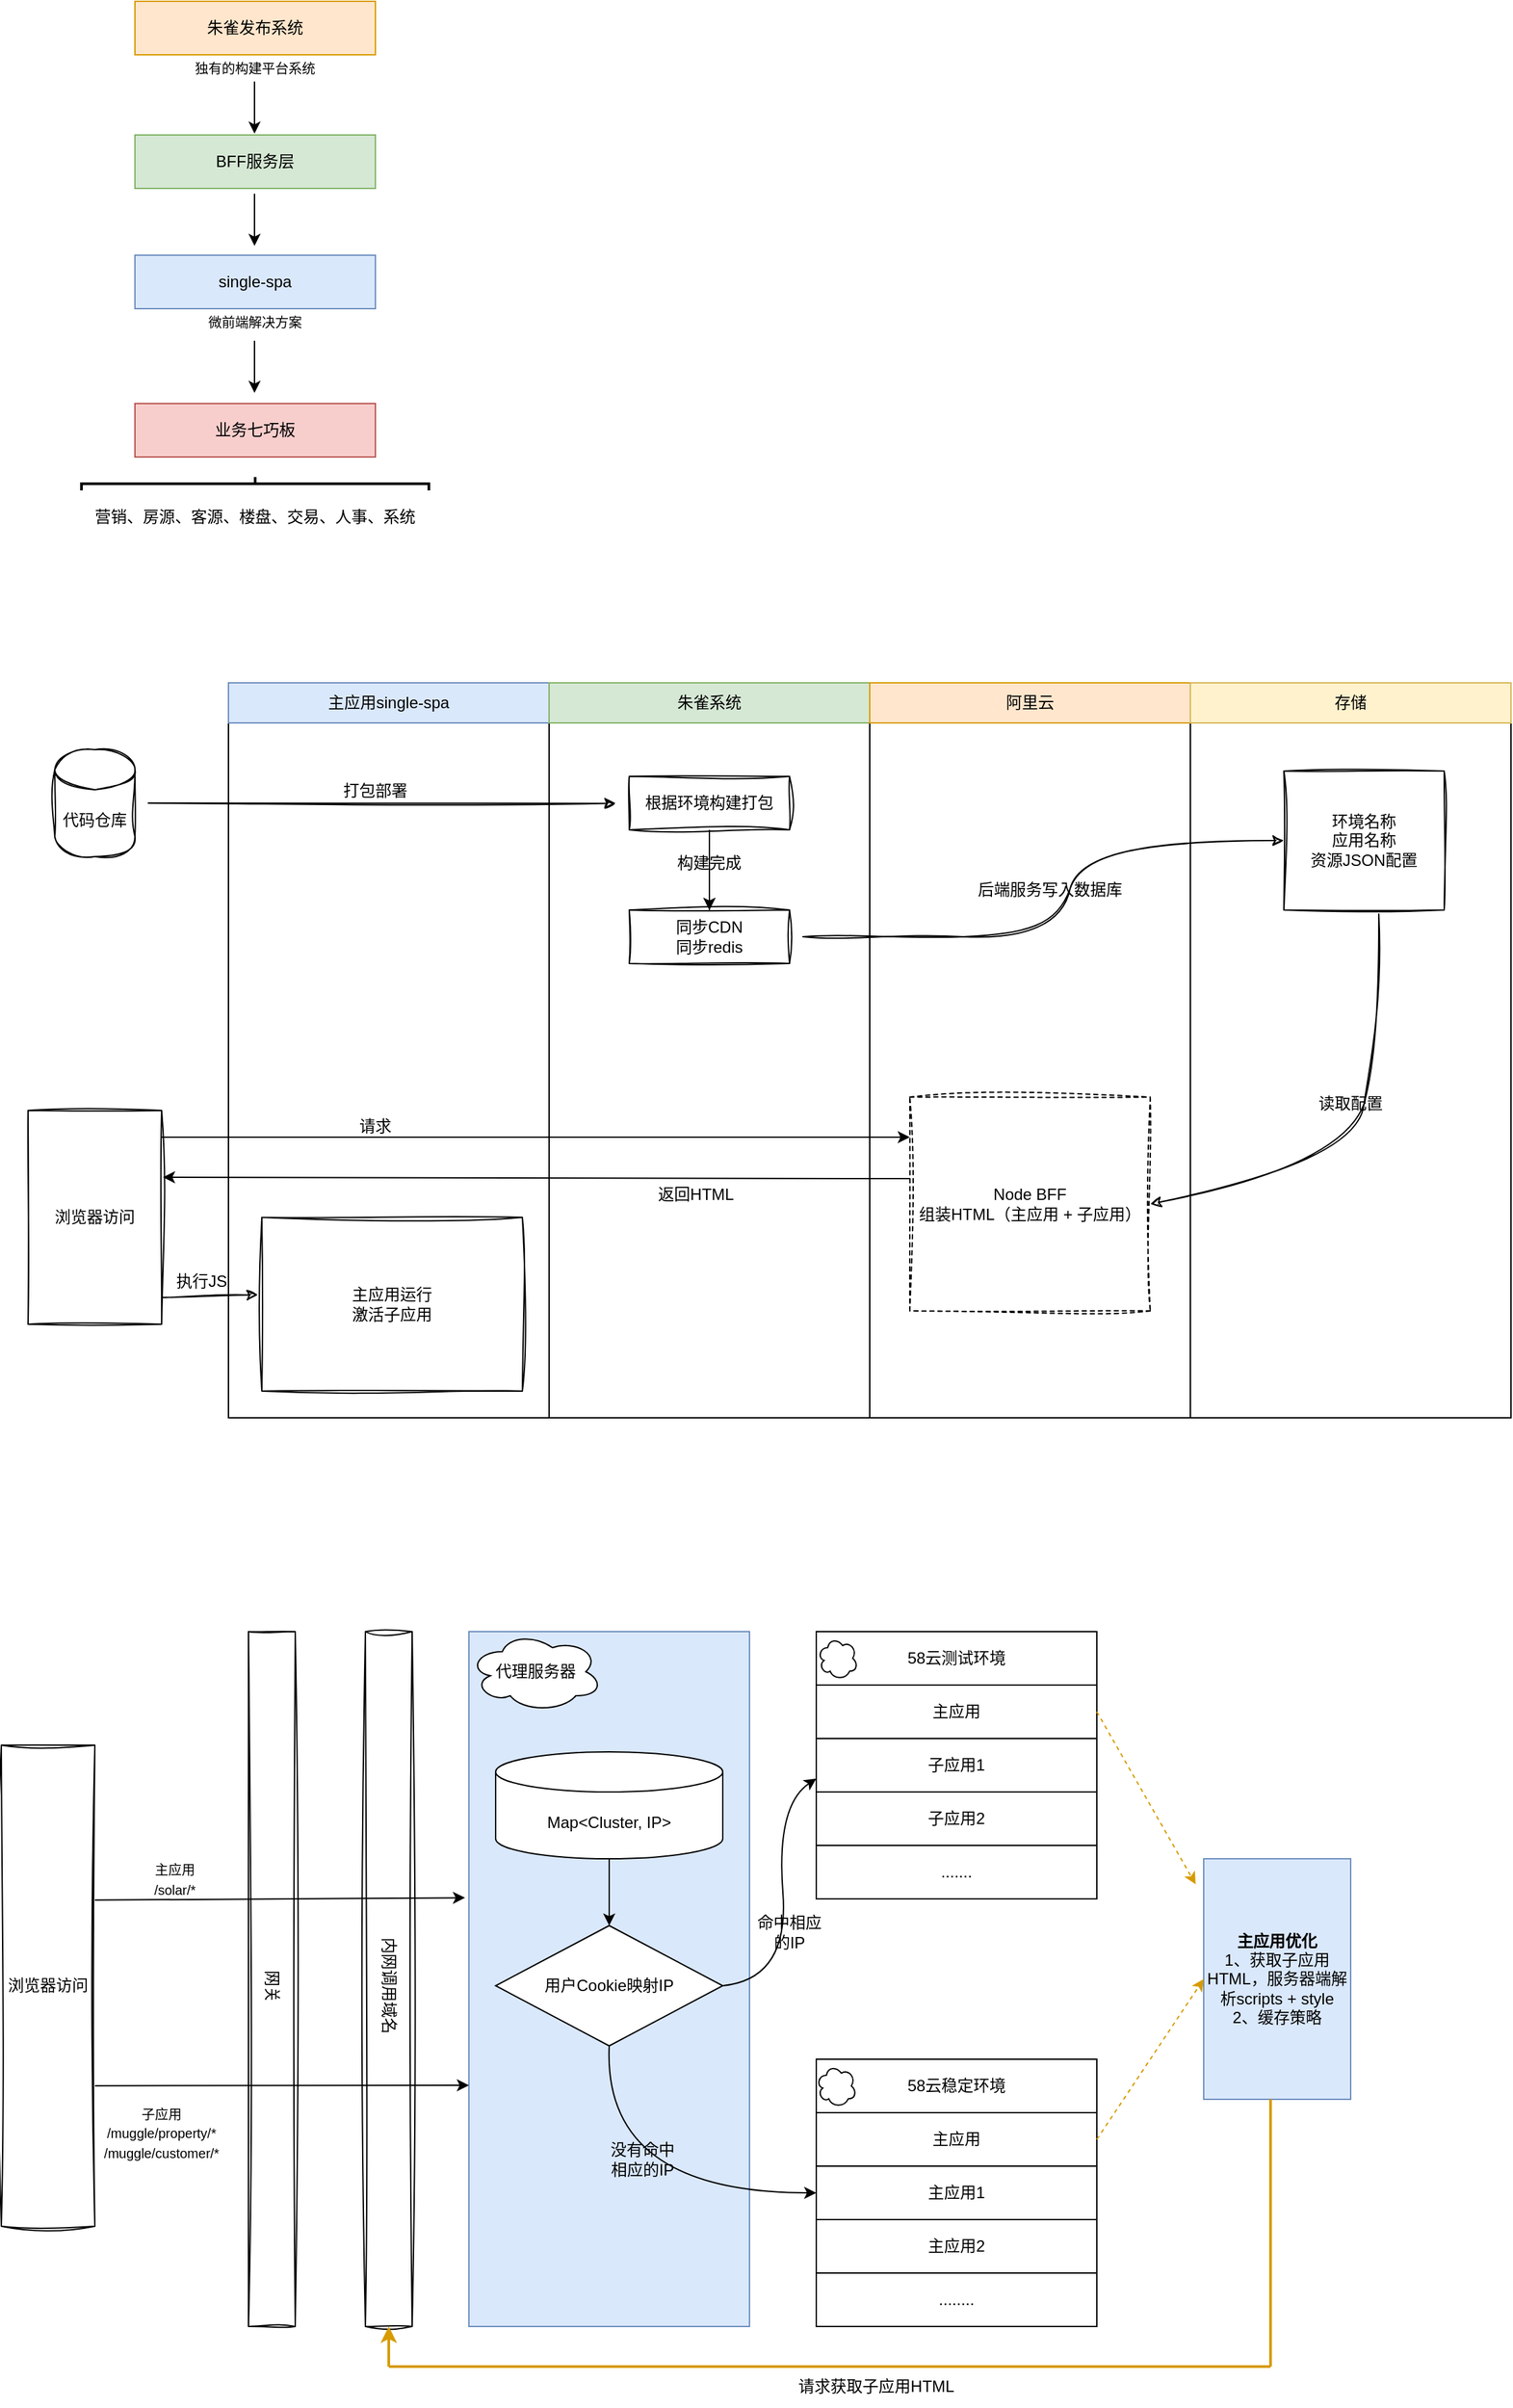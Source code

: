 <mxfile version="22.1.4" type="github">
  <diagram name="第 1 页" id="lnpWrrS2kmTIMfeJqNq4">
    <mxGraphModel dx="1434" dy="910" grid="1" gridSize="10" guides="1" tooltips="1" connect="1" arrows="1" fold="1" page="1" pageScale="1" pageWidth="1654" pageHeight="2336" math="0" shadow="0">
      <root>
        <mxCell id="0" />
        <mxCell id="1" parent="0" />
        <mxCell id="U7PHfJZk1O9fnKTGtjuX-1" value="single-spa" style="rounded=0;whiteSpace=wrap;html=1;fillColor=#dae8fc;strokeColor=#6c8ebf;" vertex="1" parent="1">
          <mxGeometry x="290" y="270" width="180" height="40" as="geometry" />
        </mxCell>
        <mxCell id="U7PHfJZk1O9fnKTGtjuX-2" value="&lt;font style=&quot;font-size: 10px;&quot;&gt;微前端解决方案&lt;/font&gt;" style="text;html=1;strokeColor=none;fillColor=none;align=center;verticalAlign=middle;whiteSpace=wrap;rounded=0;" vertex="1" parent="1">
          <mxGeometry x="325" y="305" width="110" height="30" as="geometry" />
        </mxCell>
        <mxCell id="U7PHfJZk1O9fnKTGtjuX-3" value="" style="endArrow=classic;html=1;rounded=0;exitX=0.409;exitY=1.033;exitDx=0;exitDy=0;exitPerimeter=0;" edge="1" parent="1">
          <mxGeometry width="50" height="50" relative="1" as="geometry">
            <mxPoint x="379.5" y="334" as="sourcePoint" />
            <mxPoint x="379.51" y="373.01" as="targetPoint" />
          </mxGeometry>
        </mxCell>
        <mxCell id="U7PHfJZk1O9fnKTGtjuX-4" value="业务七巧板" style="rounded=0;whiteSpace=wrap;html=1;fillColor=#f8cecc;strokeColor=#b85450;" vertex="1" parent="1">
          <mxGeometry x="290" y="381" width="180" height="40" as="geometry" />
        </mxCell>
        <mxCell id="U7PHfJZk1O9fnKTGtjuX-5" value="" style="strokeWidth=2;html=1;shape=mxgraph.flowchart.annotation_2;align=left;labelPosition=right;pointerEvents=1;rotation=90;" vertex="1" parent="1">
          <mxGeometry x="375" y="311" width="10" height="260" as="geometry" />
        </mxCell>
        <mxCell id="U7PHfJZk1O9fnKTGtjuX-6" value="营销、房源、客源、楼盘、交易、人事、系统" style="text;html=1;strokeColor=none;fillColor=none;align=center;verticalAlign=middle;whiteSpace=wrap;rounded=0;" vertex="1" parent="1">
          <mxGeometry x="230" y="451" width="300" height="30" as="geometry" />
        </mxCell>
        <mxCell id="U7PHfJZk1O9fnKTGtjuX-7" value="BFF服务层" style="rounded=0;whiteSpace=wrap;html=1;fillColor=#d5e8d4;strokeColor=#82b366;" vertex="1" parent="1">
          <mxGeometry x="290" y="180" width="180" height="40" as="geometry" />
        </mxCell>
        <mxCell id="U7PHfJZk1O9fnKTGtjuX-8" value="" style="endArrow=classic;html=1;rounded=0;exitX=0.409;exitY=1.033;exitDx=0;exitDy=0;exitPerimeter=0;" edge="1" parent="1">
          <mxGeometry width="50" height="50" relative="1" as="geometry">
            <mxPoint x="379.5" y="224" as="sourcePoint" />
            <mxPoint x="379.51" y="263.01" as="targetPoint" />
          </mxGeometry>
        </mxCell>
        <mxCell id="U7PHfJZk1O9fnKTGtjuX-9" value="朱雀发布系统" style="rounded=0;whiteSpace=wrap;html=1;fillColor=#ffe6cc;strokeColor=#d79b00;" vertex="1" parent="1">
          <mxGeometry x="290" y="80" width="180" height="40" as="geometry" />
        </mxCell>
        <mxCell id="U7PHfJZk1O9fnKTGtjuX-10" value="" style="endArrow=classic;html=1;rounded=0;exitX=0.409;exitY=1.033;exitDx=0;exitDy=0;exitPerimeter=0;" edge="1" parent="1">
          <mxGeometry width="50" height="50" relative="1" as="geometry">
            <mxPoint x="379.5" y="140" as="sourcePoint" />
            <mxPoint x="379.51" y="179.01" as="targetPoint" />
          </mxGeometry>
        </mxCell>
        <mxCell id="U7PHfJZk1O9fnKTGtjuX-11" value="&lt;font style=&quot;font-size: 10px;&quot;&gt;独有的构建平台系统&lt;/font&gt;" style="text;html=1;strokeColor=none;fillColor=none;align=center;verticalAlign=middle;whiteSpace=wrap;rounded=0;" vertex="1" parent="1">
          <mxGeometry x="320" y="115" width="120" height="30" as="geometry" />
        </mxCell>
        <mxCell id="U7PHfJZk1O9fnKTGtjuX-12" value="" style="rounded=0;whiteSpace=wrap;html=1;" vertex="1" parent="1">
          <mxGeometry x="360" y="590" width="960" height="550" as="geometry" />
        </mxCell>
        <mxCell id="U7PHfJZk1O9fnKTGtjuX-13" value="" style="rounded=0;whiteSpace=wrap;html=1;" vertex="1" parent="1">
          <mxGeometry x="360" y="590" width="240" height="550" as="geometry" />
        </mxCell>
        <mxCell id="U7PHfJZk1O9fnKTGtjuX-14" value="" style="rounded=0;whiteSpace=wrap;html=1;gradientColor=none;" vertex="1" parent="1">
          <mxGeometry x="600" y="590" width="240" height="550" as="geometry" />
        </mxCell>
        <mxCell id="U7PHfJZk1O9fnKTGtjuX-15" value="" style="rounded=0;whiteSpace=wrap;html=1;" vertex="1" parent="1">
          <mxGeometry x="840" y="590" width="240" height="550" as="geometry" />
        </mxCell>
        <mxCell id="U7PHfJZk1O9fnKTGtjuX-16" value="" style="rounded=0;whiteSpace=wrap;html=1;" vertex="1" parent="1">
          <mxGeometry x="1080" y="590" width="240" height="550" as="geometry" />
        </mxCell>
        <mxCell id="U7PHfJZk1O9fnKTGtjuX-17" value="主应用single-spa" style="text;html=1;strokeColor=#6c8ebf;fillColor=#dae8fc;align=center;verticalAlign=middle;whiteSpace=wrap;rounded=0;" vertex="1" parent="1">
          <mxGeometry x="360" y="590" width="240" height="30" as="geometry" />
        </mxCell>
        <mxCell id="U7PHfJZk1O9fnKTGtjuX-18" value="朱雀系统" style="text;html=1;strokeColor=#82b366;fillColor=#d5e8d4;align=center;verticalAlign=middle;whiteSpace=wrap;rounded=0;" vertex="1" parent="1">
          <mxGeometry x="600" y="590" width="240" height="30" as="geometry" />
        </mxCell>
        <mxCell id="U7PHfJZk1O9fnKTGtjuX-19" value="阿里云" style="text;html=1;strokeColor=#d79b00;fillColor=#ffe6cc;align=center;verticalAlign=middle;whiteSpace=wrap;rounded=0;" vertex="1" parent="1">
          <mxGeometry x="840" y="590" width="240" height="30" as="geometry" />
        </mxCell>
        <mxCell id="U7PHfJZk1O9fnKTGtjuX-20" value="存储" style="text;html=1;strokeColor=#d6b656;fillColor=#fff2cc;align=center;verticalAlign=middle;whiteSpace=wrap;rounded=0;" vertex="1" parent="1">
          <mxGeometry x="1080" y="590" width="240" height="30" as="geometry" />
        </mxCell>
        <mxCell id="U7PHfJZk1O9fnKTGtjuX-21" value="代码仓库" style="shape=cylinder3;whiteSpace=wrap;html=1;boundedLbl=1;backgroundOutline=1;size=15;sketch=1;curveFitting=1;jiggle=2;" vertex="1" parent="1">
          <mxGeometry x="230" y="640" width="60" height="80" as="geometry" />
        </mxCell>
        <mxCell id="U7PHfJZk1O9fnKTGtjuX-22" value="" style="endArrow=classic;html=1;rounded=0;entryX=0.208;entryY=0.164;entryDx=0;entryDy=0;entryPerimeter=0;sketch=1;curveFitting=1;jiggle=2;" edge="1" parent="1" target="U7PHfJZk1O9fnKTGtjuX-14">
          <mxGeometry width="50" height="50" relative="1" as="geometry">
            <mxPoint x="300" y="680" as="sourcePoint" />
            <mxPoint x="350" y="630" as="targetPoint" />
          </mxGeometry>
        </mxCell>
        <mxCell id="U7PHfJZk1O9fnKTGtjuX-23" value="根据环境构建打包" style="rounded=0;whiteSpace=wrap;html=1;sketch=1;curveFitting=1;jiggle=2;" vertex="1" parent="1">
          <mxGeometry x="660" y="660" width="120" height="40" as="geometry" />
        </mxCell>
        <mxCell id="U7PHfJZk1O9fnKTGtjuX-24" value="打包部署" style="text;html=1;align=center;verticalAlign=middle;whiteSpace=wrap;rounded=0;" vertex="1" parent="1">
          <mxGeometry x="440" y="656" width="60" height="30" as="geometry" />
        </mxCell>
        <mxCell id="U7PHfJZk1O9fnKTGtjuX-26" value="同步CDN&lt;br&gt;同步redis" style="rounded=0;whiteSpace=wrap;html=1;sketch=1;curveFitting=1;jiggle=2;" vertex="1" parent="1">
          <mxGeometry x="660" y="760" width="120" height="40" as="geometry" />
        </mxCell>
        <mxCell id="U7PHfJZk1O9fnKTGtjuX-27" value="" style="endArrow=classic;html=1;rounded=0;exitX=0.5;exitY=1;exitDx=0;exitDy=0;" edge="1" parent="1" source="U7PHfJZk1O9fnKTGtjuX-23" target="U7PHfJZk1O9fnKTGtjuX-26">
          <mxGeometry width="50" height="50" relative="1" as="geometry">
            <mxPoint x="760" y="740" as="sourcePoint" />
            <mxPoint x="810" y="690" as="targetPoint" />
          </mxGeometry>
        </mxCell>
        <mxCell id="U7PHfJZk1O9fnKTGtjuX-30" value="" style="edgeStyle=orthogonalEdgeStyle;rounded=0;orthogonalLoop=1;jettySize=auto;html=1;" edge="1" parent="1" source="U7PHfJZk1O9fnKTGtjuX-28" target="U7PHfJZk1O9fnKTGtjuX-26">
          <mxGeometry relative="1" as="geometry" />
        </mxCell>
        <mxCell id="U7PHfJZk1O9fnKTGtjuX-28" value="构建完成" style="text;html=1;align=center;verticalAlign=middle;whiteSpace=wrap;rounded=0;" vertex="1" parent="1">
          <mxGeometry x="690" y="710" width="60" height="30" as="geometry" />
        </mxCell>
        <mxCell id="U7PHfJZk1O9fnKTGtjuX-29" value="环境名称&lt;br&gt;应用名称&lt;br&gt;资源JSON配置" style="rounded=0;whiteSpace=wrap;html=1;sketch=1;curveFitting=1;jiggle=2;" vertex="1" parent="1">
          <mxGeometry x="1150" y="656" width="120" height="104" as="geometry" />
        </mxCell>
        <mxCell id="U7PHfJZk1O9fnKTGtjuX-32" value="" style="curved=1;endArrow=classic;html=1;rounded=0;entryX=0;entryY=0.5;entryDx=0;entryDy=0;sketch=1;curveFitting=1;jiggle=2;" edge="1" parent="1" target="U7PHfJZk1O9fnKTGtjuX-29">
          <mxGeometry width="50" height="50" relative="1" as="geometry">
            <mxPoint x="790" y="780" as="sourcePoint" />
            <mxPoint x="840" y="730" as="targetPoint" />
            <Array as="points">
              <mxPoint x="840" y="780" />
              <mxPoint x="980" y="780" />
              <mxPoint x="1000" y="708" />
            </Array>
          </mxGeometry>
        </mxCell>
        <mxCell id="U7PHfJZk1O9fnKTGtjuX-33" value="后端服务写入数据库" style="text;html=1;align=center;verticalAlign=middle;whiteSpace=wrap;rounded=0;" vertex="1" parent="1">
          <mxGeometry x="900" y="730" width="150" height="30" as="geometry" />
        </mxCell>
        <mxCell id="U7PHfJZk1O9fnKTGtjuX-35" value="浏览器访问" style="rounded=0;whiteSpace=wrap;html=1;sketch=1;curveFitting=1;jiggle=2;" vertex="1" parent="1">
          <mxGeometry x="210" y="910" width="100" height="160" as="geometry" />
        </mxCell>
        <mxCell id="U7PHfJZk1O9fnKTGtjuX-36" value="Node BFF&lt;br&gt;组装HTML（主应用 + 子应用）" style="rounded=0;whiteSpace=wrap;html=1;sketch=1;curveFitting=1;jiggle=2;dashed=1;" vertex="1" parent="1">
          <mxGeometry x="870" y="900" width="180" height="160" as="geometry" />
        </mxCell>
        <mxCell id="U7PHfJZk1O9fnKTGtjuX-38" value="" style="curved=1;endArrow=classic;html=1;rounded=0;exitX=0.592;exitY=1.029;exitDx=0;exitDy=0;exitPerimeter=0;entryX=1;entryY=0.5;entryDx=0;entryDy=0;sketch=1;curveFitting=1;jiggle=2;" edge="1" parent="1" source="U7PHfJZk1O9fnKTGtjuX-29" target="U7PHfJZk1O9fnKTGtjuX-36">
          <mxGeometry width="50" height="50" relative="1" as="geometry">
            <mxPoint x="780" y="820" as="sourcePoint" />
            <mxPoint x="830" y="770" as="targetPoint" />
            <Array as="points">
              <mxPoint x="1220" y="860" />
              <mxPoint x="1200" y="950" />
            </Array>
          </mxGeometry>
        </mxCell>
        <mxCell id="U7PHfJZk1O9fnKTGtjuX-39" value="读取配置" style="text;html=1;align=center;verticalAlign=middle;whiteSpace=wrap;rounded=0;" vertex="1" parent="1">
          <mxGeometry x="1125" y="890" width="150" height="30" as="geometry" />
        </mxCell>
        <mxCell id="U7PHfJZk1O9fnKTGtjuX-41" value="" style="endArrow=classic;html=1;rounded=0;entryX=0;entryY=0.25;entryDx=0;entryDy=0;strokeWidth=1;shadow=0;" edge="1" parent="1">
          <mxGeometry width="50" height="50" relative="1" as="geometry">
            <mxPoint x="310" y="930" as="sourcePoint" />
            <mxPoint x="870" y="930" as="targetPoint" />
          </mxGeometry>
        </mxCell>
        <mxCell id="U7PHfJZk1O9fnKTGtjuX-42" value="" style="endArrow=classic;html=1;rounded=0;entryX=1.01;entryY=0.681;entryDx=0;entryDy=0;strokeWidth=1;shadow=0;exitX=0;exitY=0.75;exitDx=0;exitDy=0;entryPerimeter=0;" edge="1" parent="1">
          <mxGeometry width="50" height="50" relative="1" as="geometry">
            <mxPoint x="870" y="961.04" as="sourcePoint" />
            <mxPoint x="311" y="960" as="targetPoint" />
          </mxGeometry>
        </mxCell>
        <mxCell id="U7PHfJZk1O9fnKTGtjuX-43" value="请求" style="text;html=1;align=center;verticalAlign=middle;whiteSpace=wrap;rounded=0;" vertex="1" parent="1">
          <mxGeometry x="440" y="907" width="60" height="30" as="geometry" />
        </mxCell>
        <mxCell id="U7PHfJZk1O9fnKTGtjuX-44" value="返回HTML" style="text;html=1;align=center;verticalAlign=middle;whiteSpace=wrap;rounded=0;" vertex="1" parent="1">
          <mxGeometry x="680" y="958" width="60" height="30" as="geometry" />
        </mxCell>
        <mxCell id="U7PHfJZk1O9fnKTGtjuX-45" value="主应用运行&lt;br&gt;激活子应用" style="rounded=0;whiteSpace=wrap;html=1;sketch=1;curveFitting=1;jiggle=2;" vertex="1" parent="1">
          <mxGeometry x="385" y="990" width="195" height="130" as="geometry" />
        </mxCell>
        <mxCell id="U7PHfJZk1O9fnKTGtjuX-46" value="" style="endArrow=classic;html=1;rounded=0;entryX=-0.015;entryY=0.446;entryDx=0;entryDy=0;entryPerimeter=0;sketch=1;curveFitting=1;jiggle=2;" edge="1" parent="1" target="U7PHfJZk1O9fnKTGtjuX-45">
          <mxGeometry width="50" height="50" relative="1" as="geometry">
            <mxPoint x="310" y="1050" as="sourcePoint" />
            <mxPoint x="360" y="1000" as="targetPoint" />
          </mxGeometry>
        </mxCell>
        <mxCell id="U7PHfJZk1O9fnKTGtjuX-47" value="执行JS" style="text;html=1;align=center;verticalAlign=middle;whiteSpace=wrap;rounded=0;" vertex="1" parent="1">
          <mxGeometry x="310" y="1023" width="60" height="30" as="geometry" />
        </mxCell>
        <mxCell id="U7PHfJZk1O9fnKTGtjuX-48" value="浏览器访问" style="rounded=0;whiteSpace=wrap;html=1;sketch=1;curveFitting=1;jiggle=2;" vertex="1" parent="1">
          <mxGeometry x="190" y="1385" width="70" height="360" as="geometry" />
        </mxCell>
        <mxCell id="U7PHfJZk1O9fnKTGtjuX-49" value="" style="rounded=0;whiteSpace=wrap;html=1;sketch=1;curveFitting=1;jiggle=2;" vertex="1" parent="1">
          <mxGeometry x="375" y="1300" width="35" height="520" as="geometry" />
        </mxCell>
        <mxCell id="U7PHfJZk1O9fnKTGtjuX-50" value="" style="rounded=0;whiteSpace=wrap;html=1;sketch=1;curveFitting=1;jiggle=2;" vertex="1" parent="1">
          <mxGeometry x="462.5" y="1300" width="35" height="520" as="geometry" />
        </mxCell>
        <mxCell id="U7PHfJZk1O9fnKTGtjuX-51" value="" style="rounded=0;whiteSpace=wrap;html=1;fillColor=#dae8fc;strokeColor=#6c8ebf;" vertex="1" parent="1">
          <mxGeometry x="540" y="1300" width="210" height="520" as="geometry" />
        </mxCell>
        <mxCell id="U7PHfJZk1O9fnKTGtjuX-52" value="" style="rounded=0;whiteSpace=wrap;html=1;" vertex="1" parent="1">
          <mxGeometry x="800" y="1300" width="210" height="200" as="geometry" />
        </mxCell>
        <mxCell id="U7PHfJZk1O9fnKTGtjuX-53" value="主应用" style="rounded=0;whiteSpace=wrap;html=1;" vertex="1" parent="1">
          <mxGeometry x="800" y="1340" width="210" height="40" as="geometry" />
        </mxCell>
        <mxCell id="U7PHfJZk1O9fnKTGtjuX-54" value="子应用1" style="rounded=0;whiteSpace=wrap;html=1;" vertex="1" parent="1">
          <mxGeometry x="800" y="1380" width="210" height="40" as="geometry" />
        </mxCell>
        <mxCell id="U7PHfJZk1O9fnKTGtjuX-55" value="子应用2" style="rounded=0;whiteSpace=wrap;html=1;" vertex="1" parent="1">
          <mxGeometry x="800" y="1420" width="210" height="40" as="geometry" />
        </mxCell>
        <mxCell id="U7PHfJZk1O9fnKTGtjuX-56" value="58云测试环境" style="rounded=0;whiteSpace=wrap;html=1;" vertex="1" parent="1">
          <mxGeometry x="800" y="1300" width="210" height="40" as="geometry" />
        </mxCell>
        <mxCell id="U7PHfJZk1O9fnKTGtjuX-57" value="......." style="rounded=0;whiteSpace=wrap;html=1;" vertex="1" parent="1">
          <mxGeometry x="800" y="1460" width="210" height="40" as="geometry" />
        </mxCell>
        <mxCell id="U7PHfJZk1O9fnKTGtjuX-58" value="" style="rounded=0;whiteSpace=wrap;html=1;" vertex="1" parent="1">
          <mxGeometry x="800" y="1620" width="210" height="200" as="geometry" />
        </mxCell>
        <mxCell id="U7PHfJZk1O9fnKTGtjuX-59" value="主应用" style="rounded=0;whiteSpace=wrap;html=1;" vertex="1" parent="1">
          <mxGeometry x="800" y="1660" width="210" height="40" as="geometry" />
        </mxCell>
        <mxCell id="U7PHfJZk1O9fnKTGtjuX-60" value="主应用1" style="rounded=0;whiteSpace=wrap;html=1;" vertex="1" parent="1">
          <mxGeometry x="800" y="1700" width="210" height="40" as="geometry" />
        </mxCell>
        <mxCell id="U7PHfJZk1O9fnKTGtjuX-61" value="主应用2" style="rounded=0;whiteSpace=wrap;html=1;" vertex="1" parent="1">
          <mxGeometry x="800" y="1740" width="210" height="40" as="geometry" />
        </mxCell>
        <mxCell id="U7PHfJZk1O9fnKTGtjuX-62" value="58云稳定环境" style="rounded=0;whiteSpace=wrap;html=1;" vertex="1" parent="1">
          <mxGeometry x="800" y="1620" width="210" height="40" as="geometry" />
        </mxCell>
        <mxCell id="U7PHfJZk1O9fnKTGtjuX-63" value="........" style="rounded=0;whiteSpace=wrap;html=1;" vertex="1" parent="1">
          <mxGeometry x="800" y="1780" width="210" height="40" as="geometry" />
        </mxCell>
        <mxCell id="U7PHfJZk1O9fnKTGtjuX-64" value="&lt;b&gt;主应用优化&lt;/b&gt;&lt;br&gt;&lt;div style=&quot;&quot;&gt;&lt;span style=&quot;background-color: initial;&quot;&gt;1、获取子应用HTML，服务器端解析scripts + style&lt;/span&gt;&lt;/div&gt;&lt;div style=&quot;&quot;&gt;&lt;span style=&quot;background-color: initial;&quot;&gt;2、缓存策略&lt;/span&gt;&lt;/div&gt;" style="rounded=0;whiteSpace=wrap;html=1;fillColor=#dae8fc;strokeColor=#6c8ebf;" vertex="1" parent="1">
          <mxGeometry x="1090" y="1470" width="110" height="180" as="geometry" />
        </mxCell>
        <mxCell id="U7PHfJZk1O9fnKTGtjuX-65" value="网关" style="text;html=1;strokeColor=none;fillColor=none;align=center;verticalAlign=middle;whiteSpace=wrap;rounded=0;rotation=90;" vertex="1" parent="1">
          <mxGeometry x="362.5" y="1550" width="60" height="30" as="geometry" />
        </mxCell>
        <mxCell id="U7PHfJZk1O9fnKTGtjuX-66" value="内网调用域名" style="text;html=1;strokeColor=none;fillColor=none;align=center;verticalAlign=middle;whiteSpace=wrap;rounded=0;rotation=90;" vertex="1" parent="1">
          <mxGeometry x="435" y="1550" width="90" height="30" as="geometry" />
        </mxCell>
        <mxCell id="U7PHfJZk1O9fnKTGtjuX-67" value="代理服务器" style="ellipse;shape=cloud;whiteSpace=wrap;html=1;" vertex="1" parent="1">
          <mxGeometry x="540" y="1300" width="100" height="60" as="geometry" />
        </mxCell>
        <mxCell id="U7PHfJZk1O9fnKTGtjuX-69" value="Map&amp;lt;Cluster, IP&amp;gt;" style="shape=cylinder3;whiteSpace=wrap;html=1;boundedLbl=1;backgroundOutline=1;size=15;" vertex="1" parent="1">
          <mxGeometry x="560" y="1390" width="170" height="80" as="geometry" />
        </mxCell>
        <mxCell id="U7PHfJZk1O9fnKTGtjuX-70" value="用户Cookie映射IP" style="rhombus;whiteSpace=wrap;html=1;" vertex="1" parent="1">
          <mxGeometry x="560" y="1520" width="170" height="90" as="geometry" />
        </mxCell>
        <mxCell id="U7PHfJZk1O9fnKTGtjuX-72" value="" style="curved=1;endArrow=classic;html=1;rounded=0;exitX=0.5;exitY=1;exitDx=0;exitDy=0;entryX=0;entryY=0.5;entryDx=0;entryDy=0;" edge="1" parent="1" source="U7PHfJZk1O9fnKTGtjuX-70" target="U7PHfJZk1O9fnKTGtjuX-60">
          <mxGeometry width="50" height="50" relative="1" as="geometry">
            <mxPoint x="670" y="1710" as="sourcePoint" />
            <mxPoint x="720" y="1660" as="targetPoint" />
            <Array as="points">
              <mxPoint x="640" y="1720" />
            </Array>
          </mxGeometry>
        </mxCell>
        <mxCell id="U7PHfJZk1O9fnKTGtjuX-73" value="" style="endArrow=classic;html=1;rounded=0;exitX=0.5;exitY=1;exitDx=0;exitDy=0;exitPerimeter=0;entryX=0.5;entryY=0;entryDx=0;entryDy=0;" edge="1" parent="1" source="U7PHfJZk1O9fnKTGtjuX-69" target="U7PHfJZk1O9fnKTGtjuX-70">
          <mxGeometry width="50" height="50" relative="1" as="geometry">
            <mxPoint x="780" y="1650" as="sourcePoint" />
            <mxPoint x="830" y="1600" as="targetPoint" />
          </mxGeometry>
        </mxCell>
        <mxCell id="U7PHfJZk1O9fnKTGtjuX-76" value="没有命中相应的IP" style="text;html=1;strokeColor=none;fillColor=none;align=center;verticalAlign=middle;whiteSpace=wrap;rounded=0;" vertex="1" parent="1">
          <mxGeometry x="640" y="1680" width="60" height="30" as="geometry" />
        </mxCell>
        <mxCell id="U7PHfJZk1O9fnKTGtjuX-77" value="" style="curved=1;endArrow=classic;html=1;rounded=0;exitX=1;exitY=0.5;exitDx=0;exitDy=0;entryX=0;entryY=0.75;entryDx=0;entryDy=0;" edge="1" parent="1" source="U7PHfJZk1O9fnKTGtjuX-70" target="U7PHfJZk1O9fnKTGtjuX-54">
          <mxGeometry width="50" height="50" relative="1" as="geometry">
            <mxPoint x="655" y="1620" as="sourcePoint" />
            <mxPoint x="780" y="1410" as="targetPoint" />
            <Array as="points">
              <mxPoint x="780" y="1560" />
              <mxPoint x="770" y="1430" />
            </Array>
          </mxGeometry>
        </mxCell>
        <mxCell id="U7PHfJZk1O9fnKTGtjuX-78" value="命中相应的IP" style="text;html=1;strokeColor=none;fillColor=none;align=center;verticalAlign=middle;whiteSpace=wrap;rounded=0;" vertex="1" parent="1">
          <mxGeometry x="750" y="1510" width="60" height="30" as="geometry" />
        </mxCell>
        <mxCell id="U7PHfJZk1O9fnKTGtjuX-80" value="" style="endArrow=classic;html=1;rounded=0;entryX=-0.014;entryY=0.383;entryDx=0;entryDy=0;entryPerimeter=0;exitX=1;exitY=0.322;exitDx=0;exitDy=0;exitPerimeter=0;" edge="1" parent="1" source="U7PHfJZk1O9fnKTGtjuX-48" target="U7PHfJZk1O9fnKTGtjuX-51">
          <mxGeometry width="50" height="50" relative="1" as="geometry">
            <mxPoint x="310" y="1500" as="sourcePoint" />
            <mxPoint x="360" y="1450" as="targetPoint" />
          </mxGeometry>
        </mxCell>
        <mxCell id="U7PHfJZk1O9fnKTGtjuX-81" value="" style="endArrow=classic;html=1;rounded=0;entryX=-0.014;entryY=0.383;entryDx=0;entryDy=0;entryPerimeter=0;exitX=1;exitY=0.708;exitDx=0;exitDy=0;exitPerimeter=0;" edge="1" parent="1" source="U7PHfJZk1O9fnKTGtjuX-48">
          <mxGeometry width="50" height="50" relative="1" as="geometry">
            <mxPoint x="313" y="1640.5" as="sourcePoint" />
            <mxPoint x="540" y="1639.5" as="targetPoint" />
          </mxGeometry>
        </mxCell>
        <mxCell id="U7PHfJZk1O9fnKTGtjuX-82" value="&lt;font style=&quot;font-size: 10px;&quot;&gt;主应用&lt;br&gt;/solar/*&lt;/font&gt;" style="text;html=1;strokeColor=none;fillColor=none;align=center;verticalAlign=middle;whiteSpace=wrap;rounded=0;" vertex="1" parent="1">
          <mxGeometry x="255" y="1470" width="130" height="30" as="geometry" />
        </mxCell>
        <mxCell id="U7PHfJZk1O9fnKTGtjuX-83" value="&lt;font style=&quot;font-size: 10px;&quot;&gt;子应用&lt;br&gt;/muggle/property/*&lt;br&gt;/muggle/customer/*&lt;br&gt;&lt;/font&gt;" style="text;html=1;strokeColor=none;fillColor=none;align=center;verticalAlign=middle;whiteSpace=wrap;rounded=0;" vertex="1" parent="1">
          <mxGeometry x="245" y="1650" width="130" height="50" as="geometry" />
        </mxCell>
        <mxCell id="U7PHfJZk1O9fnKTGtjuX-86" value="" style="endArrow=none;html=1;rounded=0;fillColor=#ffe6cc;strokeColor=#d79b00;strokeWidth=2;" edge="1" parent="1">
          <mxGeometry width="50" height="50" relative="1" as="geometry">
            <mxPoint x="1140" y="1850" as="sourcePoint" />
            <mxPoint x="1140" y="1650" as="targetPoint" />
          </mxGeometry>
        </mxCell>
        <mxCell id="U7PHfJZk1O9fnKTGtjuX-87" value="" style="endArrow=none;html=1;rounded=0;fillColor=#ffe6cc;strokeColor=#d79b00;strokeWidth=2;" edge="1" parent="1">
          <mxGeometry width="50" height="50" relative="1" as="geometry">
            <mxPoint x="1140" y="1850" as="sourcePoint" />
            <mxPoint x="480" y="1850" as="targetPoint" />
          </mxGeometry>
        </mxCell>
        <mxCell id="U7PHfJZk1O9fnKTGtjuX-88" value="" style="endArrow=classic;html=1;rounded=0;entryX=0.5;entryY=1;entryDx=0;entryDy=0;fillColor=#ffe6cc;strokeColor=#d79b00;strokeWidth=2;" edge="1" parent="1" target="U7PHfJZk1O9fnKTGtjuX-50">
          <mxGeometry width="50" height="50" relative="1" as="geometry">
            <mxPoint x="480" y="1850" as="sourcePoint" />
            <mxPoint x="470" y="1920" as="targetPoint" />
          </mxGeometry>
        </mxCell>
        <mxCell id="U7PHfJZk1O9fnKTGtjuX-89" value="请求获取子应用HTML" style="text;html=1;strokeColor=none;fillColor=none;align=center;verticalAlign=middle;whiteSpace=wrap;rounded=0;" vertex="1" parent="1">
          <mxGeometry x="770" y="1850" width="150" height="30" as="geometry" />
        </mxCell>
        <mxCell id="U7PHfJZk1O9fnKTGtjuX-91" value="" style="endArrow=classic;html=1;rounded=0;entryX=0;entryY=0.5;entryDx=0;entryDy=0;fillColor=#ffe6cc;strokeColor=#d79b00;exitX=1;exitY=0.5;exitDx=0;exitDy=0;dashed=1;" edge="1" parent="1" source="U7PHfJZk1O9fnKTGtjuX-59" target="U7PHfJZk1O9fnKTGtjuX-64">
          <mxGeometry width="50" height="50" relative="1" as="geometry">
            <mxPoint x="1010" y="1640" as="sourcePoint" />
            <mxPoint x="1060" y="1590" as="targetPoint" />
          </mxGeometry>
        </mxCell>
        <mxCell id="U7PHfJZk1O9fnKTGtjuX-93" value="" style="endArrow=classic;html=1;rounded=0;entryX=-0.055;entryY=0.106;entryDx=0;entryDy=0;entryPerimeter=0;fillColor=#ffe6cc;strokeColor=#d79b00;exitX=1;exitY=0.5;exitDx=0;exitDy=0;dashed=1;" edge="1" parent="1" source="U7PHfJZk1O9fnKTGtjuX-53" target="U7PHfJZk1O9fnKTGtjuX-64">
          <mxGeometry width="50" height="50" relative="1" as="geometry">
            <mxPoint x="1010" y="1330" as="sourcePoint" />
            <mxPoint x="1090" y="1250" as="targetPoint" />
          </mxGeometry>
        </mxCell>
        <mxCell id="U7PHfJZk1O9fnKTGtjuX-94" value="" style="ellipse;shape=cloud;whiteSpace=wrap;html=1;" vertex="1" parent="1">
          <mxGeometry x="801" y="1304" width="30" height="32" as="geometry" />
        </mxCell>
        <mxCell id="U7PHfJZk1O9fnKTGtjuX-95" value="" style="ellipse;shape=cloud;whiteSpace=wrap;html=1;" vertex="1" parent="1">
          <mxGeometry x="800" y="1624" width="30" height="32" as="geometry" />
        </mxCell>
      </root>
    </mxGraphModel>
  </diagram>
</mxfile>
